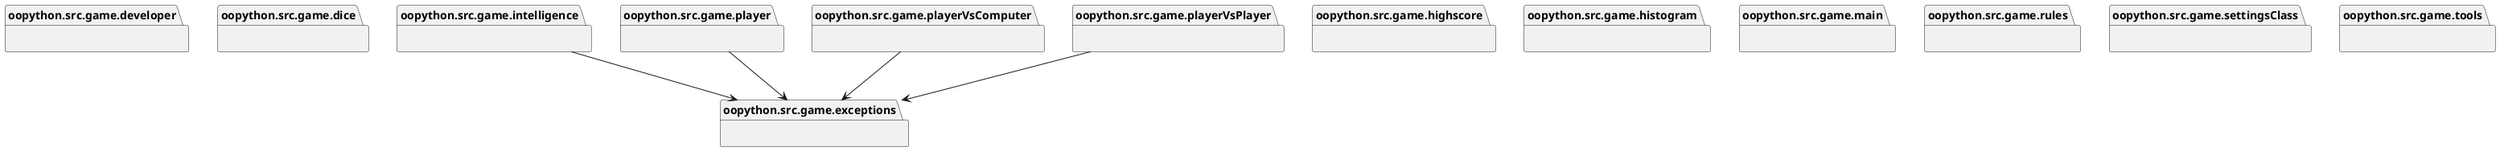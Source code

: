 @startuml packages_DiceGame
set namespaceSeparator none
package "oopython.src.game.developer" as oopython.src.game.developer {
}
package "oopython.src.game.dice" as oopython.src.game.dice {
}
package "oopython.src.game.exceptions" as oopython.src.game.exceptions {
}
package "oopython.src.game.highscore" as oopython.src.game.highscore {
}
package "oopython.src.game.histogram" as oopython.src.game.histogram {
}
package "oopython.src.game.intelligence" as oopython.src.game.intelligence {
}
package "oopython.src.game.main" as oopython.src.game.main {
}
package "oopython.src.game.player" as oopython.src.game.player {
}
package "oopython.src.game.playerVsComputer" as oopython.src.game.playerVsComputer {
}
package "oopython.src.game.playerVsPlayer" as oopython.src.game.playerVsPlayer {
}
package "oopython.src.game.rules" as oopython.src.game.rules {
}
package "oopython.src.game.settingsClass" as oopython.src.game.settingsClass {
}
package "oopython.src.game.tools" as oopython.src.game.tools {
}
oopython.src.game.intelligence --> oopython.src.game.exceptions
oopython.src.game.player --> oopython.src.game.exceptions
oopython.src.game.playerVsComputer --> oopython.src.game.exceptions
oopython.src.game.playerVsPlayer --> oopython.src.game.exceptions
@enduml
